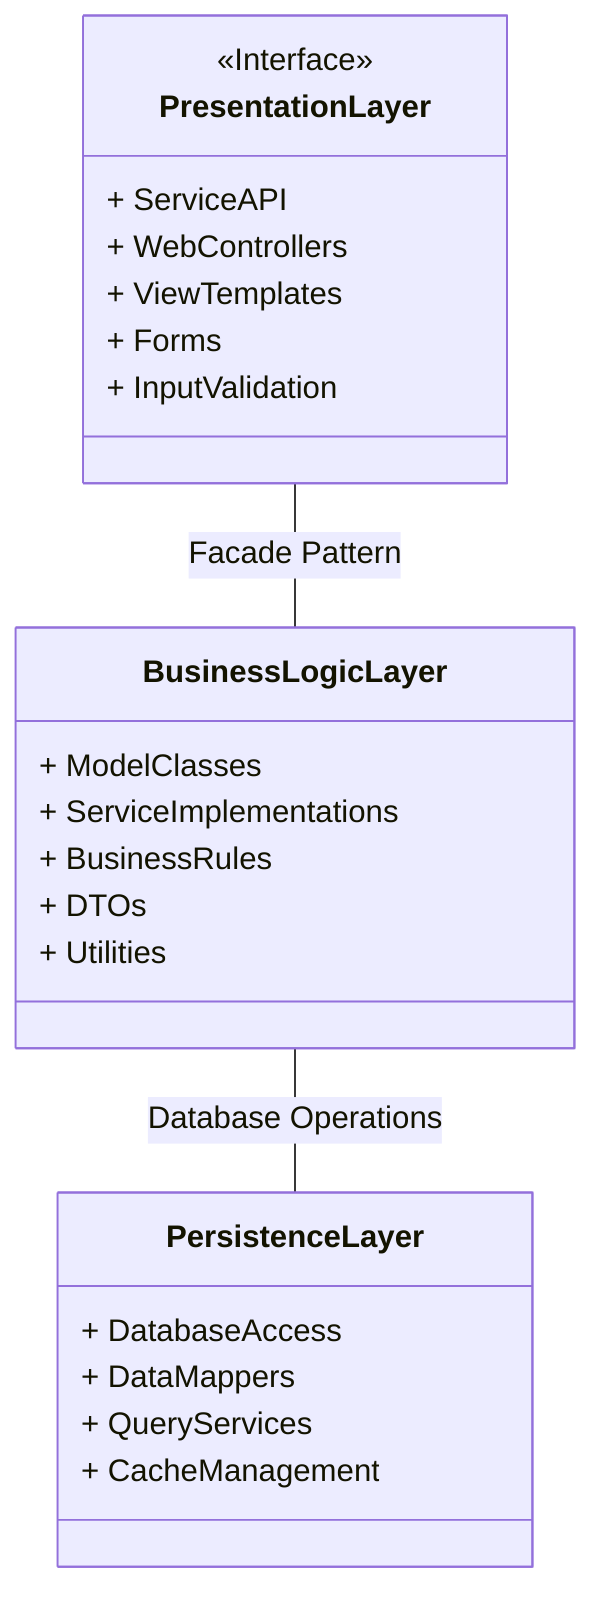 classDiagram
  class PresentationLayer {
    <<Interface>>
    + ServiceAPI
    + WebControllers
    + ViewTemplates
    + Forms
    + InputValidation
  }
  class BusinessLogicLayer {
    + ModelClasses
    + ServiceImplementations
    + BusinessRules
    + DTOs
    + Utilities
  }
  class PersistenceLayer {
    + DatabaseAccess
    + DataMappers
    + QueryServices
    + CacheManagement
  }
  
  PresentationLayer -- BusinessLogicLayer : Facade Pattern
  BusinessLogicLayer -- PersistenceLayer : Database Operations